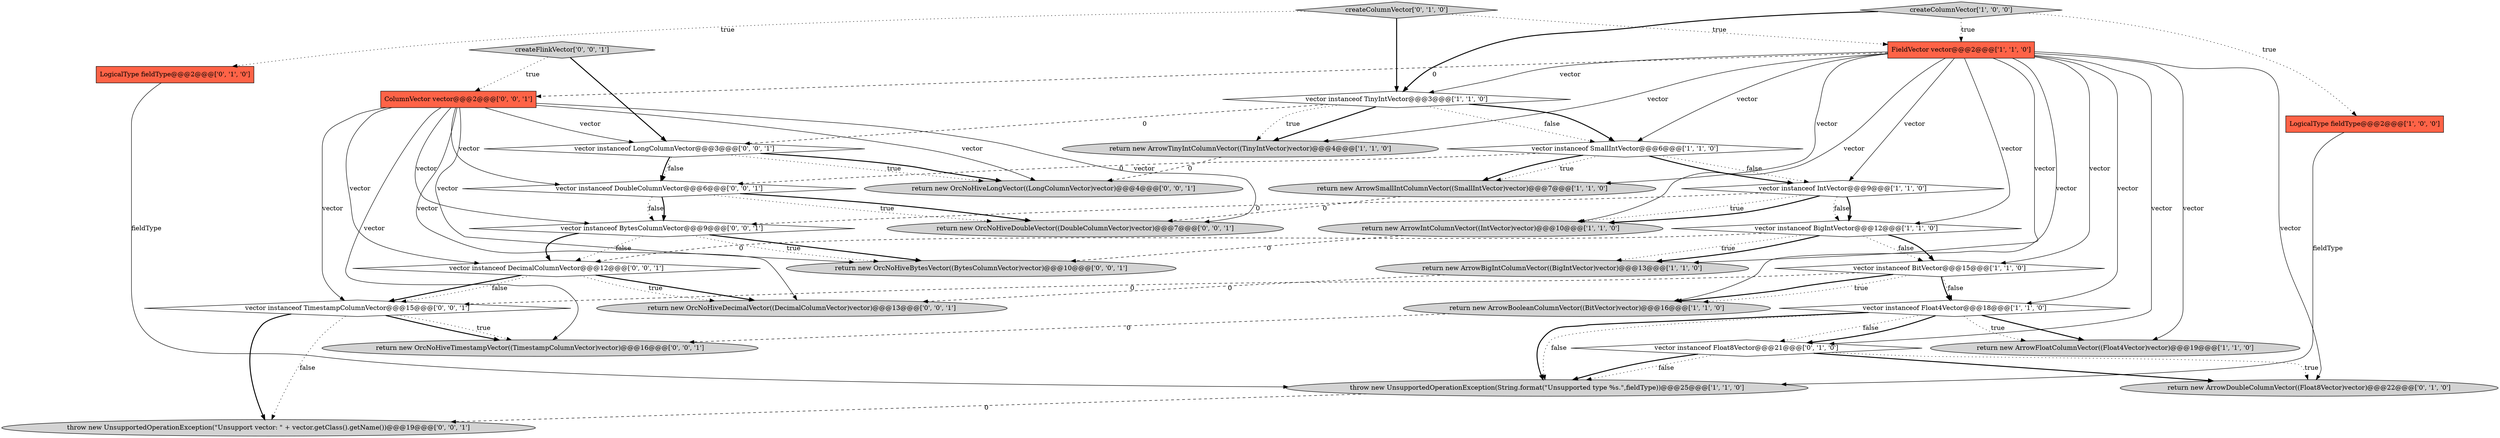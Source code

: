 digraph {
25 [style = filled, label = "vector instanceof BytesColumnVector@@@9@@@['0', '0', '1']", fillcolor = white, shape = diamond image = "AAA0AAABBB3BBB"];
18 [style = filled, label = "LogicalType fieldType@@@2@@@['0', '1', '0']", fillcolor = tomato, shape = box image = "AAA0AAABBB2BBB"];
21 [style = filled, label = "vector instanceof DoubleColumnVector@@@6@@@['0', '0', '1']", fillcolor = white, shape = diamond image = "AAA0AAABBB3BBB"];
19 [style = filled, label = "vector instanceof Float8Vector@@@21@@@['0', '1', '0']", fillcolor = white, shape = diamond image = "AAA1AAABBB2BBB"];
13 [style = filled, label = "vector instanceof BigIntVector@@@12@@@['1', '1', '0']", fillcolor = white, shape = diamond image = "AAA0AAABBB1BBB"];
27 [style = filled, label = "return new OrcNoHiveLongVector((LongColumnVector)vector)@@@4@@@['0', '0', '1']", fillcolor = lightgray, shape = ellipse image = "AAA0AAABBB3BBB"];
12 [style = filled, label = "LogicalType fieldType@@@2@@@['1', '0', '0']", fillcolor = tomato, shape = box image = "AAA0AAABBB1BBB"];
14 [style = filled, label = "createColumnVector['1', '0', '0']", fillcolor = lightgray, shape = diamond image = "AAA0AAABBB1BBB"];
7 [style = filled, label = "return new ArrowTinyIntColumnVector((TinyIntVector)vector)@@@4@@@['1', '1', '0']", fillcolor = lightgray, shape = ellipse image = "AAA0AAABBB1BBB"];
23 [style = filled, label = "return new OrcNoHiveDecimalVector((DecimalColumnVector)vector)@@@13@@@['0', '0', '1']", fillcolor = lightgray, shape = ellipse image = "AAA0AAABBB3BBB"];
8 [style = filled, label = "throw new UnsupportedOperationException(String.format(\"Unsupported type %s.\",fieldType))@@@25@@@['1', '1', '0']", fillcolor = lightgray, shape = ellipse image = "AAA0AAABBB1BBB"];
22 [style = filled, label = "vector instanceof LongColumnVector@@@3@@@['0', '0', '1']", fillcolor = white, shape = diamond image = "AAA0AAABBB3BBB"];
2 [style = filled, label = "vector instanceof SmallIntVector@@@6@@@['1', '1', '0']", fillcolor = white, shape = diamond image = "AAA0AAABBB1BBB"];
24 [style = filled, label = "createFlinkVector['0', '0', '1']", fillcolor = lightgray, shape = diamond image = "AAA0AAABBB3BBB"];
26 [style = filled, label = "return new OrcNoHiveBytesVector((BytesColumnVector)vector)@@@10@@@['0', '0', '1']", fillcolor = lightgray, shape = ellipse image = "AAA0AAABBB3BBB"];
29 [style = filled, label = "return new OrcNoHiveTimestampVector((TimestampColumnVector)vector)@@@16@@@['0', '0', '1']", fillcolor = lightgray, shape = ellipse image = "AAA0AAABBB3BBB"];
28 [style = filled, label = "vector instanceof DecimalColumnVector@@@12@@@['0', '0', '1']", fillcolor = white, shape = diamond image = "AAA0AAABBB3BBB"];
1 [style = filled, label = "return new ArrowBooleanColumnVector((BitVector)vector)@@@16@@@['1', '1', '0']", fillcolor = lightgray, shape = ellipse image = "AAA0AAABBB1BBB"];
5 [style = filled, label = "vector instanceof Float4Vector@@@18@@@['1', '1', '0']", fillcolor = white, shape = diamond image = "AAA0AAABBB1BBB"];
17 [style = filled, label = "return new ArrowDoubleColumnVector((Float8Vector)vector)@@@22@@@['0', '1', '0']", fillcolor = lightgray, shape = ellipse image = "AAA1AAABBB2BBB"];
4 [style = filled, label = "return new ArrowBigIntColumnVector((BigIntVector)vector)@@@13@@@['1', '1', '0']", fillcolor = lightgray, shape = ellipse image = "AAA0AAABBB1BBB"];
20 [style = filled, label = "ColumnVector vector@@@2@@@['0', '0', '1']", fillcolor = tomato, shape = box image = "AAA0AAABBB3BBB"];
9 [style = filled, label = "return new ArrowFloatColumnVector((Float4Vector)vector)@@@19@@@['1', '1', '0']", fillcolor = lightgray, shape = ellipse image = "AAA0AAABBB1BBB"];
10 [style = filled, label = "vector instanceof BitVector@@@15@@@['1', '1', '0']", fillcolor = white, shape = diamond image = "AAA0AAABBB1BBB"];
11 [style = filled, label = "return new ArrowIntColumnVector((IntVector)vector)@@@10@@@['1', '1', '0']", fillcolor = lightgray, shape = ellipse image = "AAA0AAABBB1BBB"];
30 [style = filled, label = "throw new UnsupportedOperationException(\"Unsupport vector: \" + vector.getClass().getName())@@@19@@@['0', '0', '1']", fillcolor = lightgray, shape = ellipse image = "AAA0AAABBB3BBB"];
32 [style = filled, label = "return new OrcNoHiveDoubleVector((DoubleColumnVector)vector)@@@7@@@['0', '0', '1']", fillcolor = lightgray, shape = ellipse image = "AAA0AAABBB3BBB"];
6 [style = filled, label = "vector instanceof IntVector@@@9@@@['1', '1', '0']", fillcolor = white, shape = diamond image = "AAA0AAABBB1BBB"];
3 [style = filled, label = "return new ArrowSmallIntColumnVector((SmallIntVector)vector)@@@7@@@['1', '1', '0']", fillcolor = lightgray, shape = ellipse image = "AAA0AAABBB1BBB"];
16 [style = filled, label = "createColumnVector['0', '1', '0']", fillcolor = lightgray, shape = diamond image = "AAA0AAABBB2BBB"];
15 [style = filled, label = "FieldVector vector@@@2@@@['1', '1', '0']", fillcolor = tomato, shape = box image = "AAA0AAABBB1BBB"];
31 [style = filled, label = "vector instanceof TimestampColumnVector@@@15@@@['0', '0', '1']", fillcolor = white, shape = diamond image = "AAA0AAABBB3BBB"];
0 [style = filled, label = "vector instanceof TinyIntVector@@@3@@@['1', '1', '0']", fillcolor = white, shape = diamond image = "AAA0AAABBB1BBB"];
5->19 [style = dotted, label="false"];
19->8 [style = dotted, label="false"];
21->32 [style = bold, label=""];
20->26 [style = solid, label="vector"];
15->7 [style = solid, label="vector"];
19->8 [style = bold, label=""];
25->26 [style = bold, label=""];
16->18 [style = dotted, label="true"];
16->0 [style = bold, label=""];
3->32 [style = dashed, label="0"];
14->0 [style = bold, label=""];
25->26 [style = dotted, label="true"];
15->13 [style = solid, label="vector"];
16->15 [style = dotted, label="true"];
21->25 [style = dotted, label="false"];
15->4 [style = solid, label="vector"];
21->25 [style = bold, label=""];
13->10 [style = dotted, label="false"];
25->28 [style = bold, label=""];
15->0 [style = solid, label="vector"];
6->13 [style = dotted, label="false"];
20->23 [style = solid, label="vector"];
2->21 [style = dashed, label="0"];
31->29 [style = bold, label=""];
13->10 [style = bold, label=""];
15->10 [style = solid, label="vector"];
0->22 [style = dashed, label="0"];
20->22 [style = solid, label="vector"];
10->5 [style = bold, label=""];
15->17 [style = solid, label="vector"];
6->11 [style = dotted, label="true"];
25->28 [style = dotted, label="false"];
15->5 [style = solid, label="vector"];
2->3 [style = dotted, label="true"];
15->19 [style = solid, label="vector"];
13->4 [style = dotted, label="true"];
0->2 [style = dotted, label="false"];
22->21 [style = dotted, label="false"];
10->5 [style = dotted, label="false"];
5->9 [style = dotted, label="true"];
24->20 [style = dotted, label="true"];
0->7 [style = bold, label=""];
0->7 [style = dotted, label="true"];
6->11 [style = bold, label=""];
20->27 [style = solid, label="vector"];
15->9 [style = solid, label="vector"];
22->27 [style = dotted, label="true"];
2->3 [style = bold, label=""];
10->31 [style = dashed, label="0"];
15->11 [style = solid, label="vector"];
19->17 [style = dotted, label="true"];
22->21 [style = bold, label=""];
7->27 [style = dashed, label="0"];
5->8 [style = dotted, label="false"];
13->28 [style = dashed, label="0"];
15->3 [style = solid, label="vector"];
20->32 [style = solid, label="vector"];
5->19 [style = bold, label=""];
2->6 [style = dotted, label="false"];
4->23 [style = dashed, label="0"];
10->1 [style = dotted, label="true"];
5->8 [style = bold, label=""];
13->4 [style = bold, label=""];
11->26 [style = dashed, label="0"];
20->25 [style = solid, label="vector"];
18->8 [style = solid, label="fieldType"];
28->23 [style = bold, label=""];
10->1 [style = bold, label=""];
20->21 [style = solid, label="vector"];
15->6 [style = solid, label="vector"];
19->17 [style = bold, label=""];
2->6 [style = bold, label=""];
28->23 [style = dotted, label="true"];
31->30 [style = bold, label=""];
21->32 [style = dotted, label="true"];
6->25 [style = dashed, label="0"];
20->28 [style = solid, label="vector"];
28->31 [style = bold, label=""];
22->27 [style = bold, label=""];
6->13 [style = bold, label=""];
1->29 [style = dashed, label="0"];
5->9 [style = bold, label=""];
20->29 [style = solid, label="vector"];
14->12 [style = dotted, label="true"];
12->8 [style = solid, label="fieldType"];
24->22 [style = bold, label=""];
15->20 [style = dashed, label="0"];
8->30 [style = dashed, label="0"];
31->30 [style = dotted, label="false"];
14->15 [style = dotted, label="true"];
31->29 [style = dotted, label="true"];
15->1 [style = solid, label="vector"];
15->2 [style = solid, label="vector"];
0->2 [style = bold, label=""];
20->31 [style = solid, label="vector"];
28->31 [style = dotted, label="false"];
}
